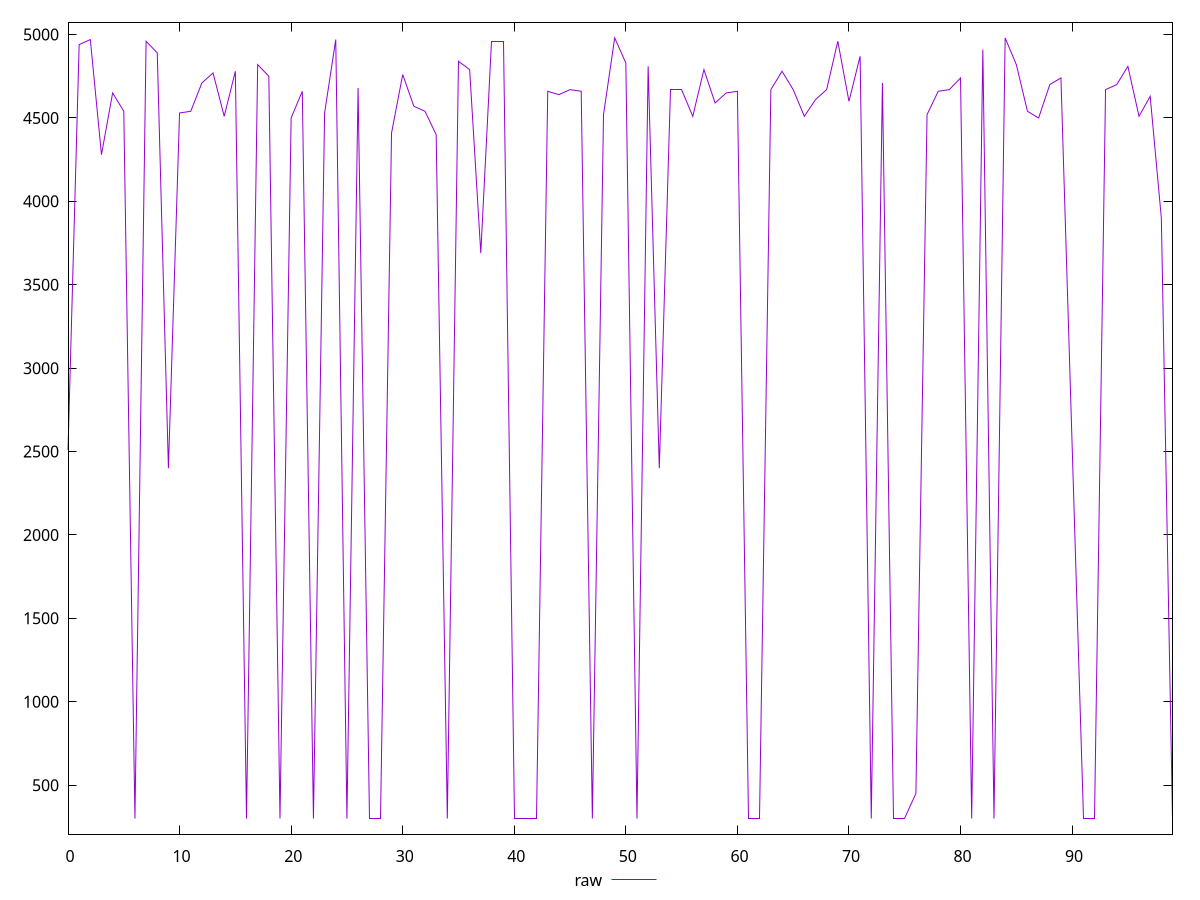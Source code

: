 reset

$raw <<EOF
0 2510
1 4940
2 4970
3 4280
4 4650
5 4540
6 300
7 4960
8 4890
9 2400
10 4530
11 4540
12 4710
13 4770
14 4510
15 4780
16 300
17 4820
18 4750
19 300
20 4500
21 4660
22 300
23 4530
24 4970
25 300
26 4680
27 300
28 300
29 4410
30 4760
31 4570
32 4540
33 4400
34 300
35 4840
36 4790
37 3690
38 4960
39 4960
40 300
41 300
42 300
43 4660
44 4640
45 4670
46 4660
47 300
48 4520
49 4980
50 4830
51 300
52 4810
53 2400
54 4670
55 4670
56 4510
57 4790
58 4590
59 4650
60 4660
61 300
62 300
63 4670
64 4780
65 4670
66 4510
67 4610
68 4670
69 4960
70 4600
71 4870
72 300
73 4710
74 300
75 300
76 450
77 4520
78 4660
79 4670
80 4740
81 300
82 4910
83 300
84 4980
85 4820
86 4540
87 4500
88 4700
89 4740
91 300
92 300
93 4670
94 4700
95 4810
96 4510
97 4630
98 3900
99 300
EOF

set key outside below
set xrange [0:99]
set yrange [206.39999999999998:5073.6]
set trange [206.39999999999998:5073.6]
set terminal svg size 640, 500 enhanced background rgb 'white'
set output "report/report_00029_2021-02-24T13-36-40.390Z/uses-text-compression/samples/card/raw/values.svg"

plot $raw title "raw" with line

reset
